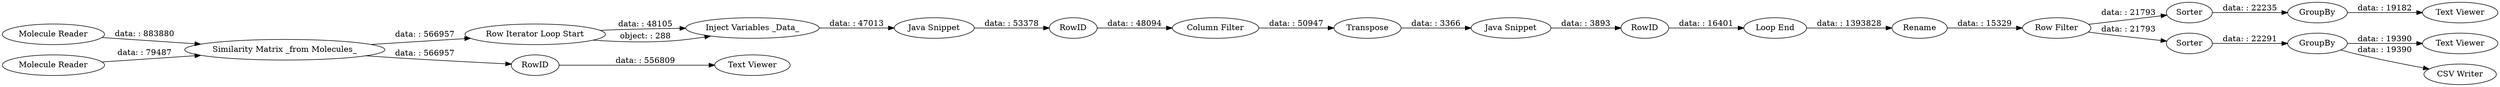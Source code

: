 digraph {
	"-3310941566592942138_137" [label=Rename]
	"5487571239961384491_153" [label=RowID]
	"-3310941566592942138_42" [label="Similarity Matrix _from Molecules_"]
	"-3310941566592942138_136" [label="Text Viewer"]
	"5487571239961384491_123" [label=Transpose]
	"-3310941566592942138_130" [label=Sorter]
	"-3310941566592942138_153" [label="Molecule Reader"]
	"5487571239961384491_151" [label="Row Iterator Loop Start"]
	"5487571239961384491_152" [label=RowID]
	"5487571239961384491_113" [label="Inject Variables _Data_"]
	"-3310941566592942138_154" [label="Molecule Reader"]
	"-3310941566592942138_133" [label=GroupBy]
	"-3310941566592942138_151" [label="Row Filter"]
	"5487571239961384491_2" [label="Loop End"]
	"-3310941566592942138_157" [label=RowID]
	"-3310941566592942138_129" [label=GroupBy]
	"-3310941566592942138_158" [label="CSV Writer"]
	"-3310941566592942138_132" [label=Sorter]
	"5487571239961384491_124" [label="Java Snippet"]
	"-3310941566592942138_155" [label="Text Viewer"]
	"5487571239961384491_120" [label="Column Filter"]
	"-3310941566592942138_138" [label="Text Viewer"]
	"5487571239961384491_115" [label="Java Snippet"]
	"-3310941566592942138_154" -> "-3310941566592942138_42" [label="data: : 79487"]
	"5487571239961384491_153" -> "5487571239961384491_2" [label="data: : 16401"]
	"-3310941566592942138_157" -> "-3310941566592942138_155" [label="data: : 556809"]
	"5487571239961384491_120" -> "5487571239961384491_123" [label="data: : 50947"]
	"5487571239961384491_151" -> "5487571239961384491_113" [label="data: : 48105"]
	"5487571239961384491_115" -> "5487571239961384491_152" [label="data: : 53378"]
	"5487571239961384491_2" -> "-3310941566592942138_137" [label="data: : 1393828"]
	"-3310941566592942138_151" -> "-3310941566592942138_130" [label="data: : 21793"]
	"5487571239961384491_123" -> "5487571239961384491_124" [label="data: : 3366"]
	"-3310941566592942138_130" -> "-3310941566592942138_129" [label="data: : 22235"]
	"5487571239961384491_124" -> "5487571239961384491_153" [label="data: : 3893"]
	"-3310941566592942138_133" -> "-3310941566592942138_136" [label="data: : 19390"]
	"5487571239961384491_152" -> "5487571239961384491_120" [label="data: : 48094"]
	"5487571239961384491_113" -> "5487571239961384491_115" [label="data: : 47013"]
	"-3310941566592942138_42" -> "-3310941566592942138_157" [label="data: : 566957"]
	"-3310941566592942138_151" -> "-3310941566592942138_132" [label="data: : 21793"]
	"-3310941566592942138_129" -> "-3310941566592942138_138" [label="data: : 19182"]
	"5487571239961384491_151" -> "5487571239961384491_113" [label="object: : 288"]
	"-3310941566592942138_133" -> "-3310941566592942138_158" [label="data: : 19390"]
	"-3310941566592942138_132" -> "-3310941566592942138_133" [label="data: : 22291"]
	"-3310941566592942138_153" -> "-3310941566592942138_42" [label="data: : 883880"]
	"-3310941566592942138_42" -> "5487571239961384491_151" [label="data: : 566957"]
	"-3310941566592942138_137" -> "-3310941566592942138_151" [label="data: : 15329"]
	rankdir=LR
}
